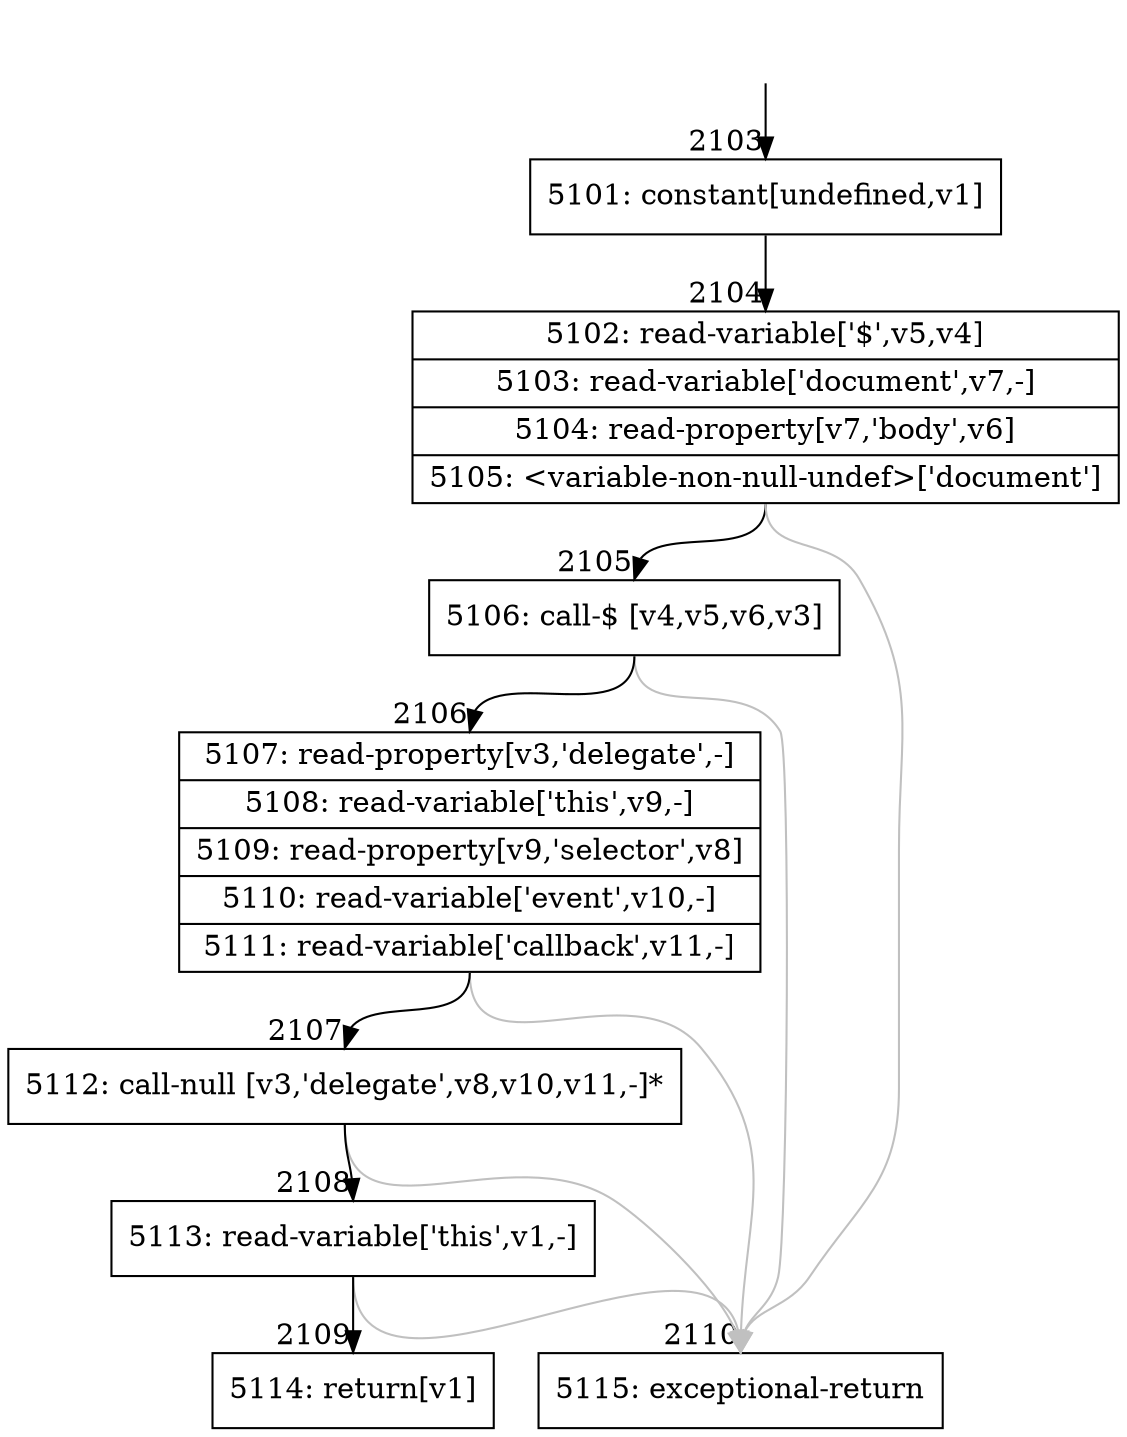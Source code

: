 digraph {
rankdir="TD"
BB_entry193[shape=none,label=""];
BB_entry193 -> BB2103 [tailport=s, headport=n, headlabel="    2103"]
BB2103 [shape=record label="{5101: constant[undefined,v1]}" ] 
BB2103 -> BB2104 [tailport=s, headport=n, headlabel="      2104"]
BB2104 [shape=record label="{5102: read-variable['$',v5,v4]|5103: read-variable['document',v7,-]|5104: read-property[v7,'body',v6]|5105: \<variable-non-null-undef\>['document']}" ] 
BB2104 -> BB2105 [tailport=s, headport=n, headlabel="      2105"]
BB2104 -> BB2110 [tailport=s, headport=n, color=gray, headlabel="      2110"]
BB2105 [shape=record label="{5106: call-$ [v4,v5,v6,v3]}" ] 
BB2105 -> BB2106 [tailport=s, headport=n, headlabel="      2106"]
BB2105 -> BB2110 [tailport=s, headport=n, color=gray]
BB2106 [shape=record label="{5107: read-property[v3,'delegate',-]|5108: read-variable['this',v9,-]|5109: read-property[v9,'selector',v8]|5110: read-variable['event',v10,-]|5111: read-variable['callback',v11,-]}" ] 
BB2106 -> BB2107 [tailport=s, headport=n, headlabel="      2107"]
BB2106 -> BB2110 [tailport=s, headport=n, color=gray]
BB2107 [shape=record label="{5112: call-null [v3,'delegate',v8,v10,v11,-]*}" ] 
BB2107 -> BB2108 [tailport=s, headport=n, headlabel="      2108"]
BB2107 -> BB2110 [tailport=s, headport=n, color=gray]
BB2108 [shape=record label="{5113: read-variable['this',v1,-]}" ] 
BB2108 -> BB2109 [tailport=s, headport=n, headlabel="      2109"]
BB2108 -> BB2110 [tailport=s, headport=n, color=gray]
BB2109 [shape=record label="{5114: return[v1]}" ] 
BB2110 [shape=record label="{5115: exceptional-return}" ] 
//#$~ 1049
}
